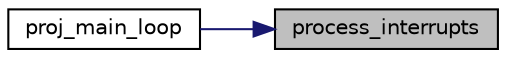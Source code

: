 digraph "process_interrupts"
{
 // LATEX_PDF_SIZE
  edge [fontname="Helvetica",fontsize="10",labelfontname="Helvetica",labelfontsize="10"];
  node [fontname="Helvetica",fontsize="10",shape=record];
  rankdir="RL";
  Node1 [label="process_interrupts",height=0.2,width=0.4,color="black", fillcolor="grey75", style="filled", fontcolor="black",tooltip=" "];
  Node1 -> Node2 [dir="back",color="midnightblue",fontsize="10",style="solid"];
  Node2 [label="proj_main_loop",height=0.2,width=0.4,color="black", fillcolor="white", style="filled",URL="$main_8c.html#a2a16f651eccbd248e1ad3b3b924b143b",tooltip=" "];
}
